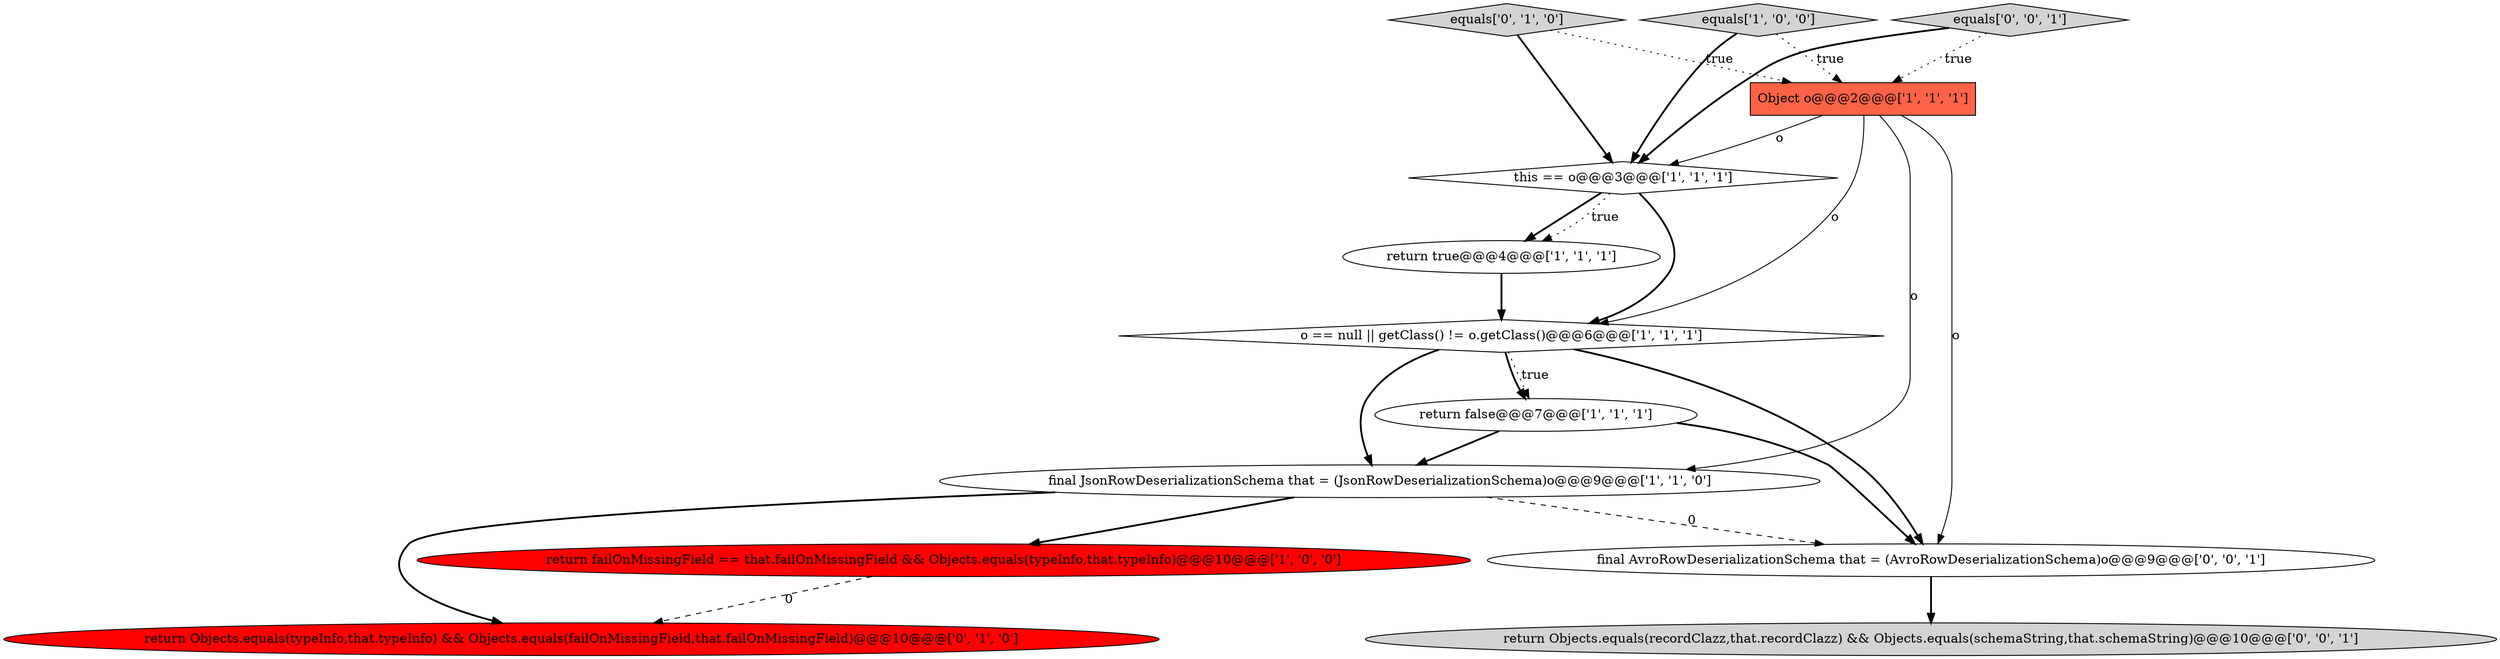 digraph {
10 [style = filled, label = "equals['0', '0', '1']", fillcolor = lightgray, shape = diamond image = "AAA0AAABBB3BBB"];
6 [style = filled, label = "o == null || getClass() != o.getClass()@@@6@@@['1', '1', '1']", fillcolor = white, shape = diamond image = "AAA0AAABBB1BBB"];
1 [style = filled, label = "this == o@@@3@@@['1', '1', '1']", fillcolor = white, shape = diamond image = "AAA0AAABBB1BBB"];
5 [style = filled, label = "return failOnMissingField == that.failOnMissingField && Objects.equals(typeInfo,that.typeInfo)@@@10@@@['1', '0', '0']", fillcolor = red, shape = ellipse image = "AAA1AAABBB1BBB"];
12 [style = filled, label = "return Objects.equals(recordClazz,that.recordClazz) && Objects.equals(schemaString,that.schemaString)@@@10@@@['0', '0', '1']", fillcolor = lightgray, shape = ellipse image = "AAA0AAABBB3BBB"];
8 [style = filled, label = "equals['0', '1', '0']", fillcolor = lightgray, shape = diamond image = "AAA0AAABBB2BBB"];
7 [style = filled, label = "Object o@@@2@@@['1', '1', '1']", fillcolor = tomato, shape = box image = "AAA0AAABBB1BBB"];
0 [style = filled, label = "final JsonRowDeserializationSchema that = (JsonRowDeserializationSchema)o@@@9@@@['1', '1', '0']", fillcolor = white, shape = ellipse image = "AAA0AAABBB1BBB"];
2 [style = filled, label = "equals['1', '0', '0']", fillcolor = lightgray, shape = diamond image = "AAA0AAABBB1BBB"];
9 [style = filled, label = "return Objects.equals(typeInfo,that.typeInfo) && Objects.equals(failOnMissingField,that.failOnMissingField)@@@10@@@['0', '1', '0']", fillcolor = red, shape = ellipse image = "AAA1AAABBB2BBB"];
3 [style = filled, label = "return true@@@4@@@['1', '1', '1']", fillcolor = white, shape = ellipse image = "AAA0AAABBB1BBB"];
4 [style = filled, label = "return false@@@7@@@['1', '1', '1']", fillcolor = white, shape = ellipse image = "AAA0AAABBB1BBB"];
11 [style = filled, label = "final AvroRowDeserializationSchema that = (AvroRowDeserializationSchema)o@@@9@@@['0', '0', '1']", fillcolor = white, shape = ellipse image = "AAA0AAABBB3BBB"];
0->9 [style = bold, label=""];
2->1 [style = bold, label=""];
7->11 [style = solid, label="o"];
1->3 [style = bold, label=""];
8->7 [style = dotted, label="true"];
7->0 [style = solid, label="o"];
3->6 [style = bold, label=""];
5->9 [style = dashed, label="0"];
11->12 [style = bold, label=""];
6->0 [style = bold, label=""];
0->11 [style = dashed, label="0"];
4->0 [style = bold, label=""];
7->6 [style = solid, label="o"];
1->3 [style = dotted, label="true"];
8->1 [style = bold, label=""];
6->4 [style = bold, label=""];
1->6 [style = bold, label=""];
6->4 [style = dotted, label="true"];
2->7 [style = dotted, label="true"];
6->11 [style = bold, label=""];
7->1 [style = solid, label="o"];
4->11 [style = bold, label=""];
10->1 [style = bold, label=""];
10->7 [style = dotted, label="true"];
0->5 [style = bold, label=""];
}
